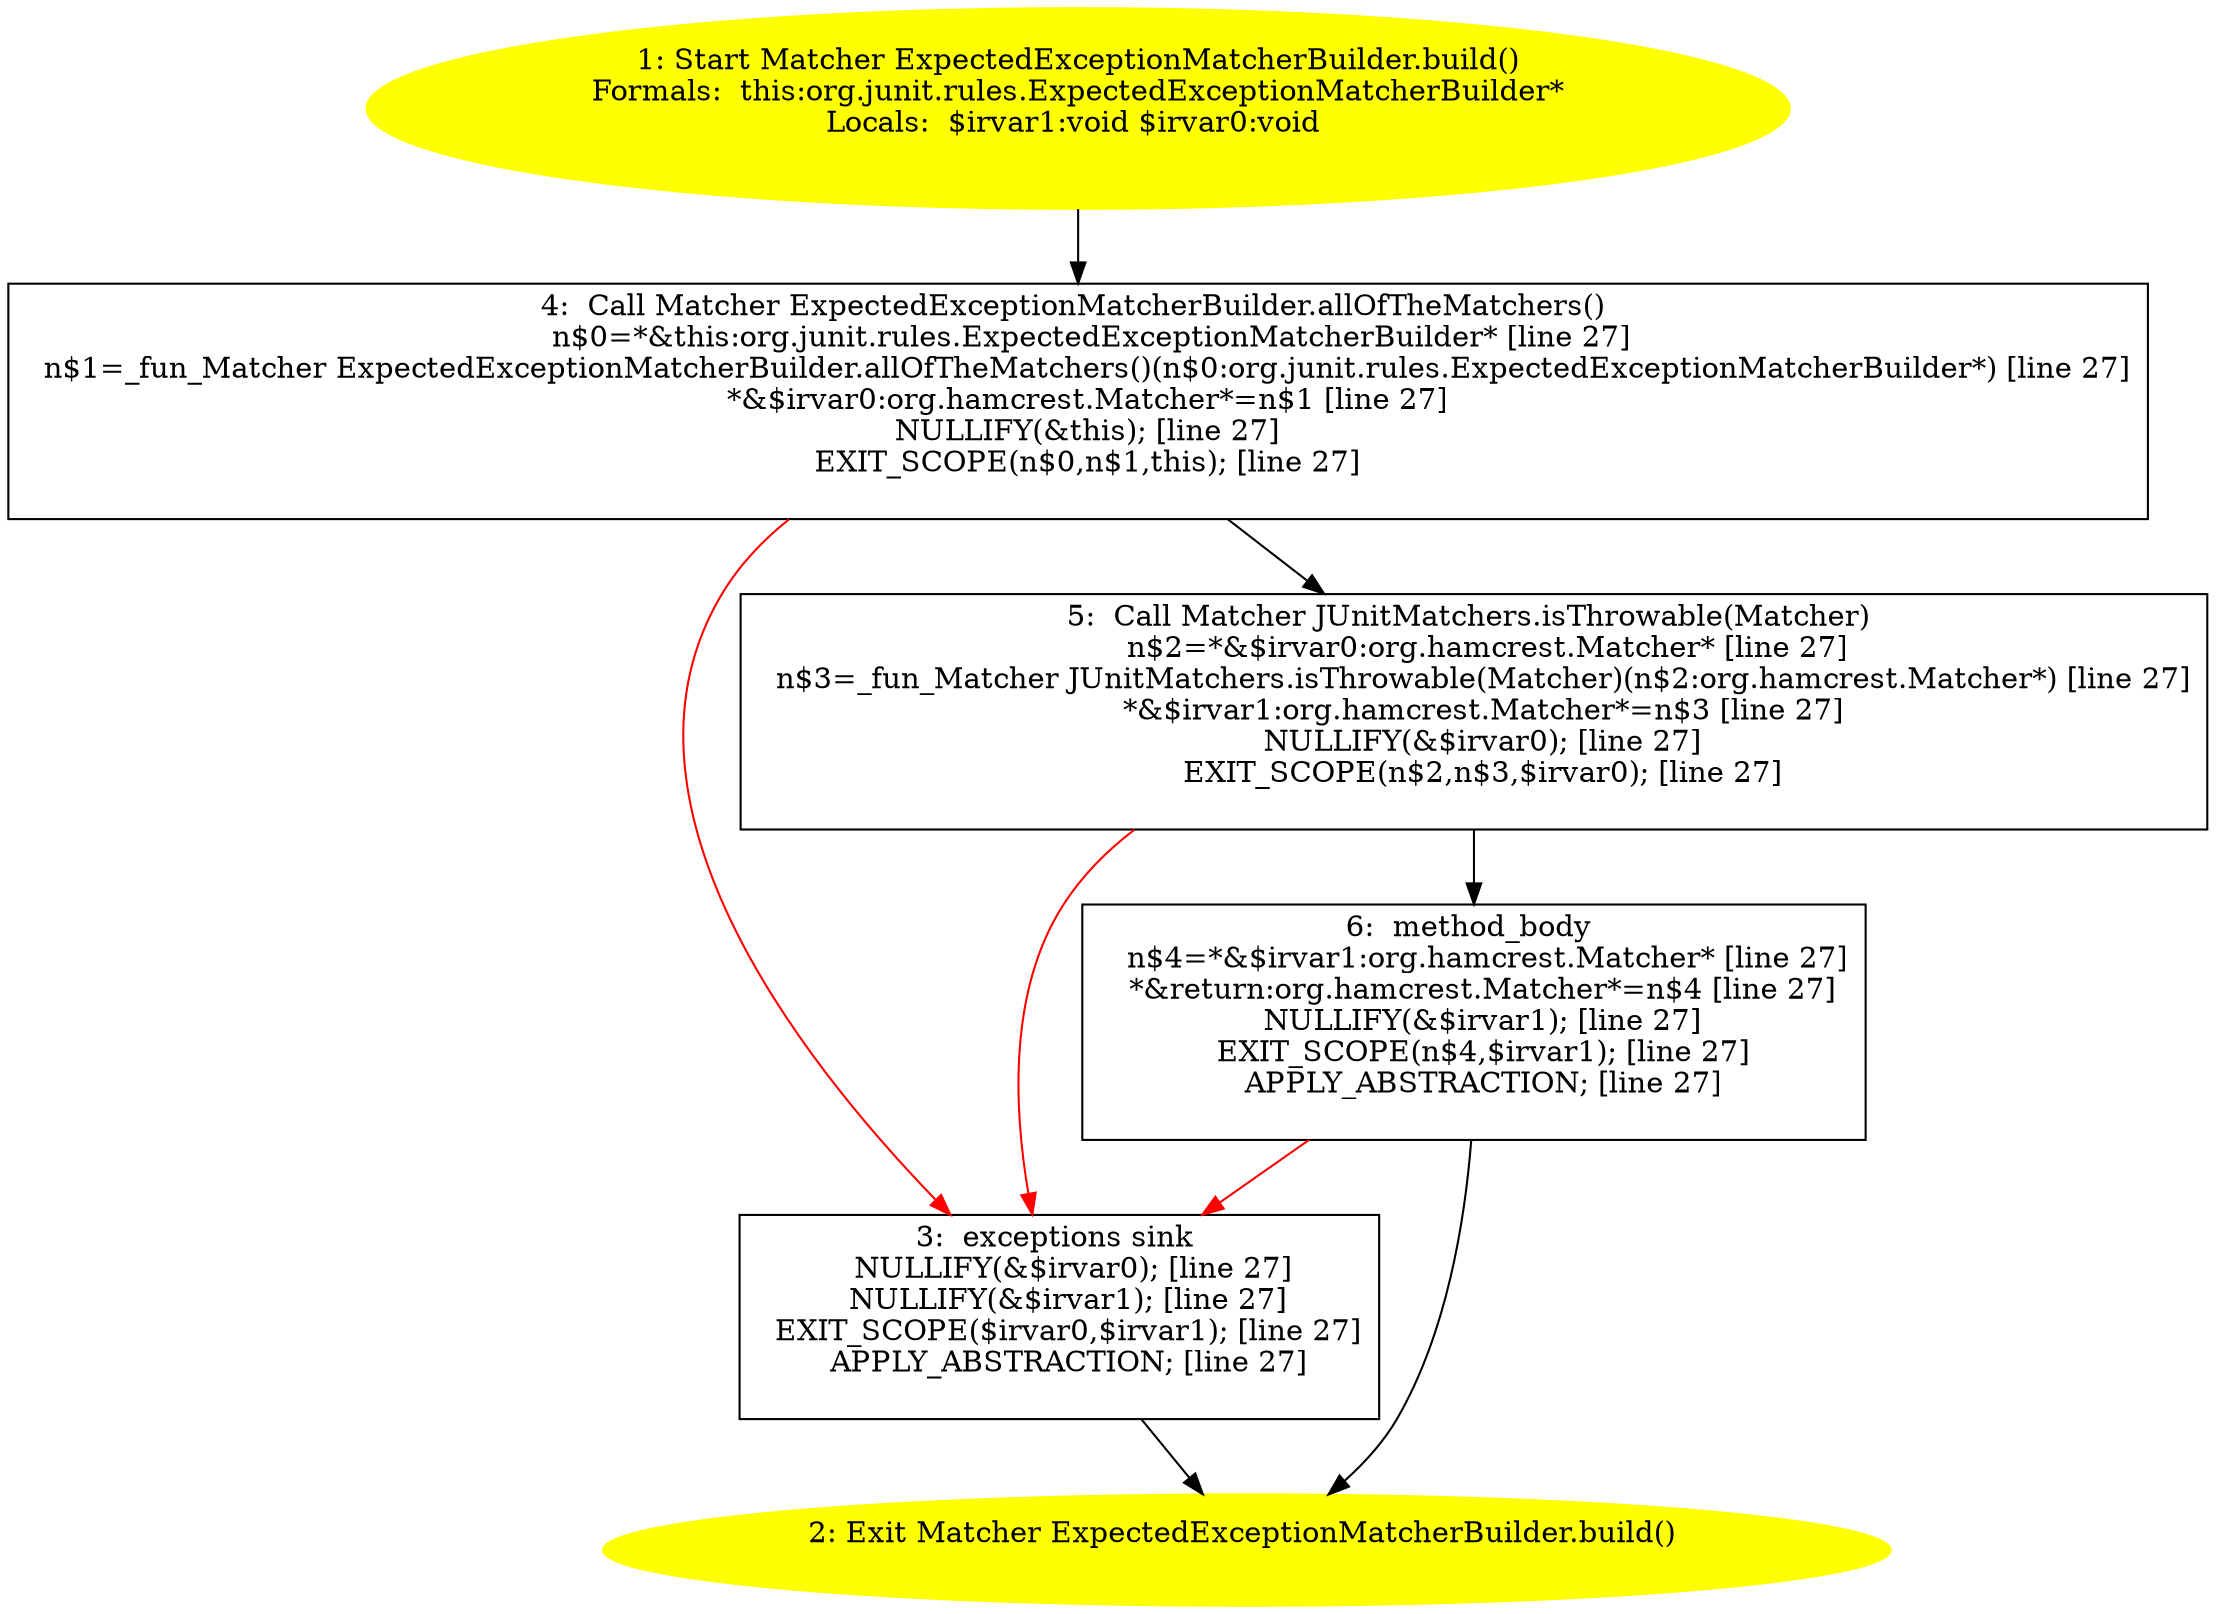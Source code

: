/* @generated */
digraph cfg {
"org.junit.rules.ExpectedExceptionMatcherBuilder.build():org.hamcrest.Matcher.4856a27478e290a40bbd2f4071808e78_1" [label="1: Start Matcher ExpectedExceptionMatcherBuilder.build()\nFormals:  this:org.junit.rules.ExpectedExceptionMatcherBuilder*\nLocals:  $irvar1:void $irvar0:void \n  " color=yellow style=filled]
	

	 "org.junit.rules.ExpectedExceptionMatcherBuilder.build():org.hamcrest.Matcher.4856a27478e290a40bbd2f4071808e78_1" -> "org.junit.rules.ExpectedExceptionMatcherBuilder.build():org.hamcrest.Matcher.4856a27478e290a40bbd2f4071808e78_4" ;
"org.junit.rules.ExpectedExceptionMatcherBuilder.build():org.hamcrest.Matcher.4856a27478e290a40bbd2f4071808e78_2" [label="2: Exit Matcher ExpectedExceptionMatcherBuilder.build() \n  " color=yellow style=filled]
	

"org.junit.rules.ExpectedExceptionMatcherBuilder.build():org.hamcrest.Matcher.4856a27478e290a40bbd2f4071808e78_3" [label="3:  exceptions sink \n   NULLIFY(&$irvar0); [line 27]\n  NULLIFY(&$irvar1); [line 27]\n  EXIT_SCOPE($irvar0,$irvar1); [line 27]\n  APPLY_ABSTRACTION; [line 27]\n " shape="box"]
	

	 "org.junit.rules.ExpectedExceptionMatcherBuilder.build():org.hamcrest.Matcher.4856a27478e290a40bbd2f4071808e78_3" -> "org.junit.rules.ExpectedExceptionMatcherBuilder.build():org.hamcrest.Matcher.4856a27478e290a40bbd2f4071808e78_2" ;
"org.junit.rules.ExpectedExceptionMatcherBuilder.build():org.hamcrest.Matcher.4856a27478e290a40bbd2f4071808e78_4" [label="4:  Call Matcher ExpectedExceptionMatcherBuilder.allOfTheMatchers() \n   n$0=*&this:org.junit.rules.ExpectedExceptionMatcherBuilder* [line 27]\n  n$1=_fun_Matcher ExpectedExceptionMatcherBuilder.allOfTheMatchers()(n$0:org.junit.rules.ExpectedExceptionMatcherBuilder*) [line 27]\n  *&$irvar0:org.hamcrest.Matcher*=n$1 [line 27]\n  NULLIFY(&this); [line 27]\n  EXIT_SCOPE(n$0,n$1,this); [line 27]\n " shape="box"]
	

	 "org.junit.rules.ExpectedExceptionMatcherBuilder.build():org.hamcrest.Matcher.4856a27478e290a40bbd2f4071808e78_4" -> "org.junit.rules.ExpectedExceptionMatcherBuilder.build():org.hamcrest.Matcher.4856a27478e290a40bbd2f4071808e78_5" ;
	 "org.junit.rules.ExpectedExceptionMatcherBuilder.build():org.hamcrest.Matcher.4856a27478e290a40bbd2f4071808e78_4" -> "org.junit.rules.ExpectedExceptionMatcherBuilder.build():org.hamcrest.Matcher.4856a27478e290a40bbd2f4071808e78_3" [color="red" ];
"org.junit.rules.ExpectedExceptionMatcherBuilder.build():org.hamcrest.Matcher.4856a27478e290a40bbd2f4071808e78_5" [label="5:  Call Matcher JUnitMatchers.isThrowable(Matcher) \n   n$2=*&$irvar0:org.hamcrest.Matcher* [line 27]\n  n$3=_fun_Matcher JUnitMatchers.isThrowable(Matcher)(n$2:org.hamcrest.Matcher*) [line 27]\n  *&$irvar1:org.hamcrest.Matcher*=n$3 [line 27]\n  NULLIFY(&$irvar0); [line 27]\n  EXIT_SCOPE(n$2,n$3,$irvar0); [line 27]\n " shape="box"]
	

	 "org.junit.rules.ExpectedExceptionMatcherBuilder.build():org.hamcrest.Matcher.4856a27478e290a40bbd2f4071808e78_5" -> "org.junit.rules.ExpectedExceptionMatcherBuilder.build():org.hamcrest.Matcher.4856a27478e290a40bbd2f4071808e78_6" ;
	 "org.junit.rules.ExpectedExceptionMatcherBuilder.build():org.hamcrest.Matcher.4856a27478e290a40bbd2f4071808e78_5" -> "org.junit.rules.ExpectedExceptionMatcherBuilder.build():org.hamcrest.Matcher.4856a27478e290a40bbd2f4071808e78_3" [color="red" ];
"org.junit.rules.ExpectedExceptionMatcherBuilder.build():org.hamcrest.Matcher.4856a27478e290a40bbd2f4071808e78_6" [label="6:  method_body \n   n$4=*&$irvar1:org.hamcrest.Matcher* [line 27]\n  *&return:org.hamcrest.Matcher*=n$4 [line 27]\n  NULLIFY(&$irvar1); [line 27]\n  EXIT_SCOPE(n$4,$irvar1); [line 27]\n  APPLY_ABSTRACTION; [line 27]\n " shape="box"]
	

	 "org.junit.rules.ExpectedExceptionMatcherBuilder.build():org.hamcrest.Matcher.4856a27478e290a40bbd2f4071808e78_6" -> "org.junit.rules.ExpectedExceptionMatcherBuilder.build():org.hamcrest.Matcher.4856a27478e290a40bbd2f4071808e78_2" ;
	 "org.junit.rules.ExpectedExceptionMatcherBuilder.build():org.hamcrest.Matcher.4856a27478e290a40bbd2f4071808e78_6" -> "org.junit.rules.ExpectedExceptionMatcherBuilder.build():org.hamcrest.Matcher.4856a27478e290a40bbd2f4071808e78_3" [color="red" ];
}
